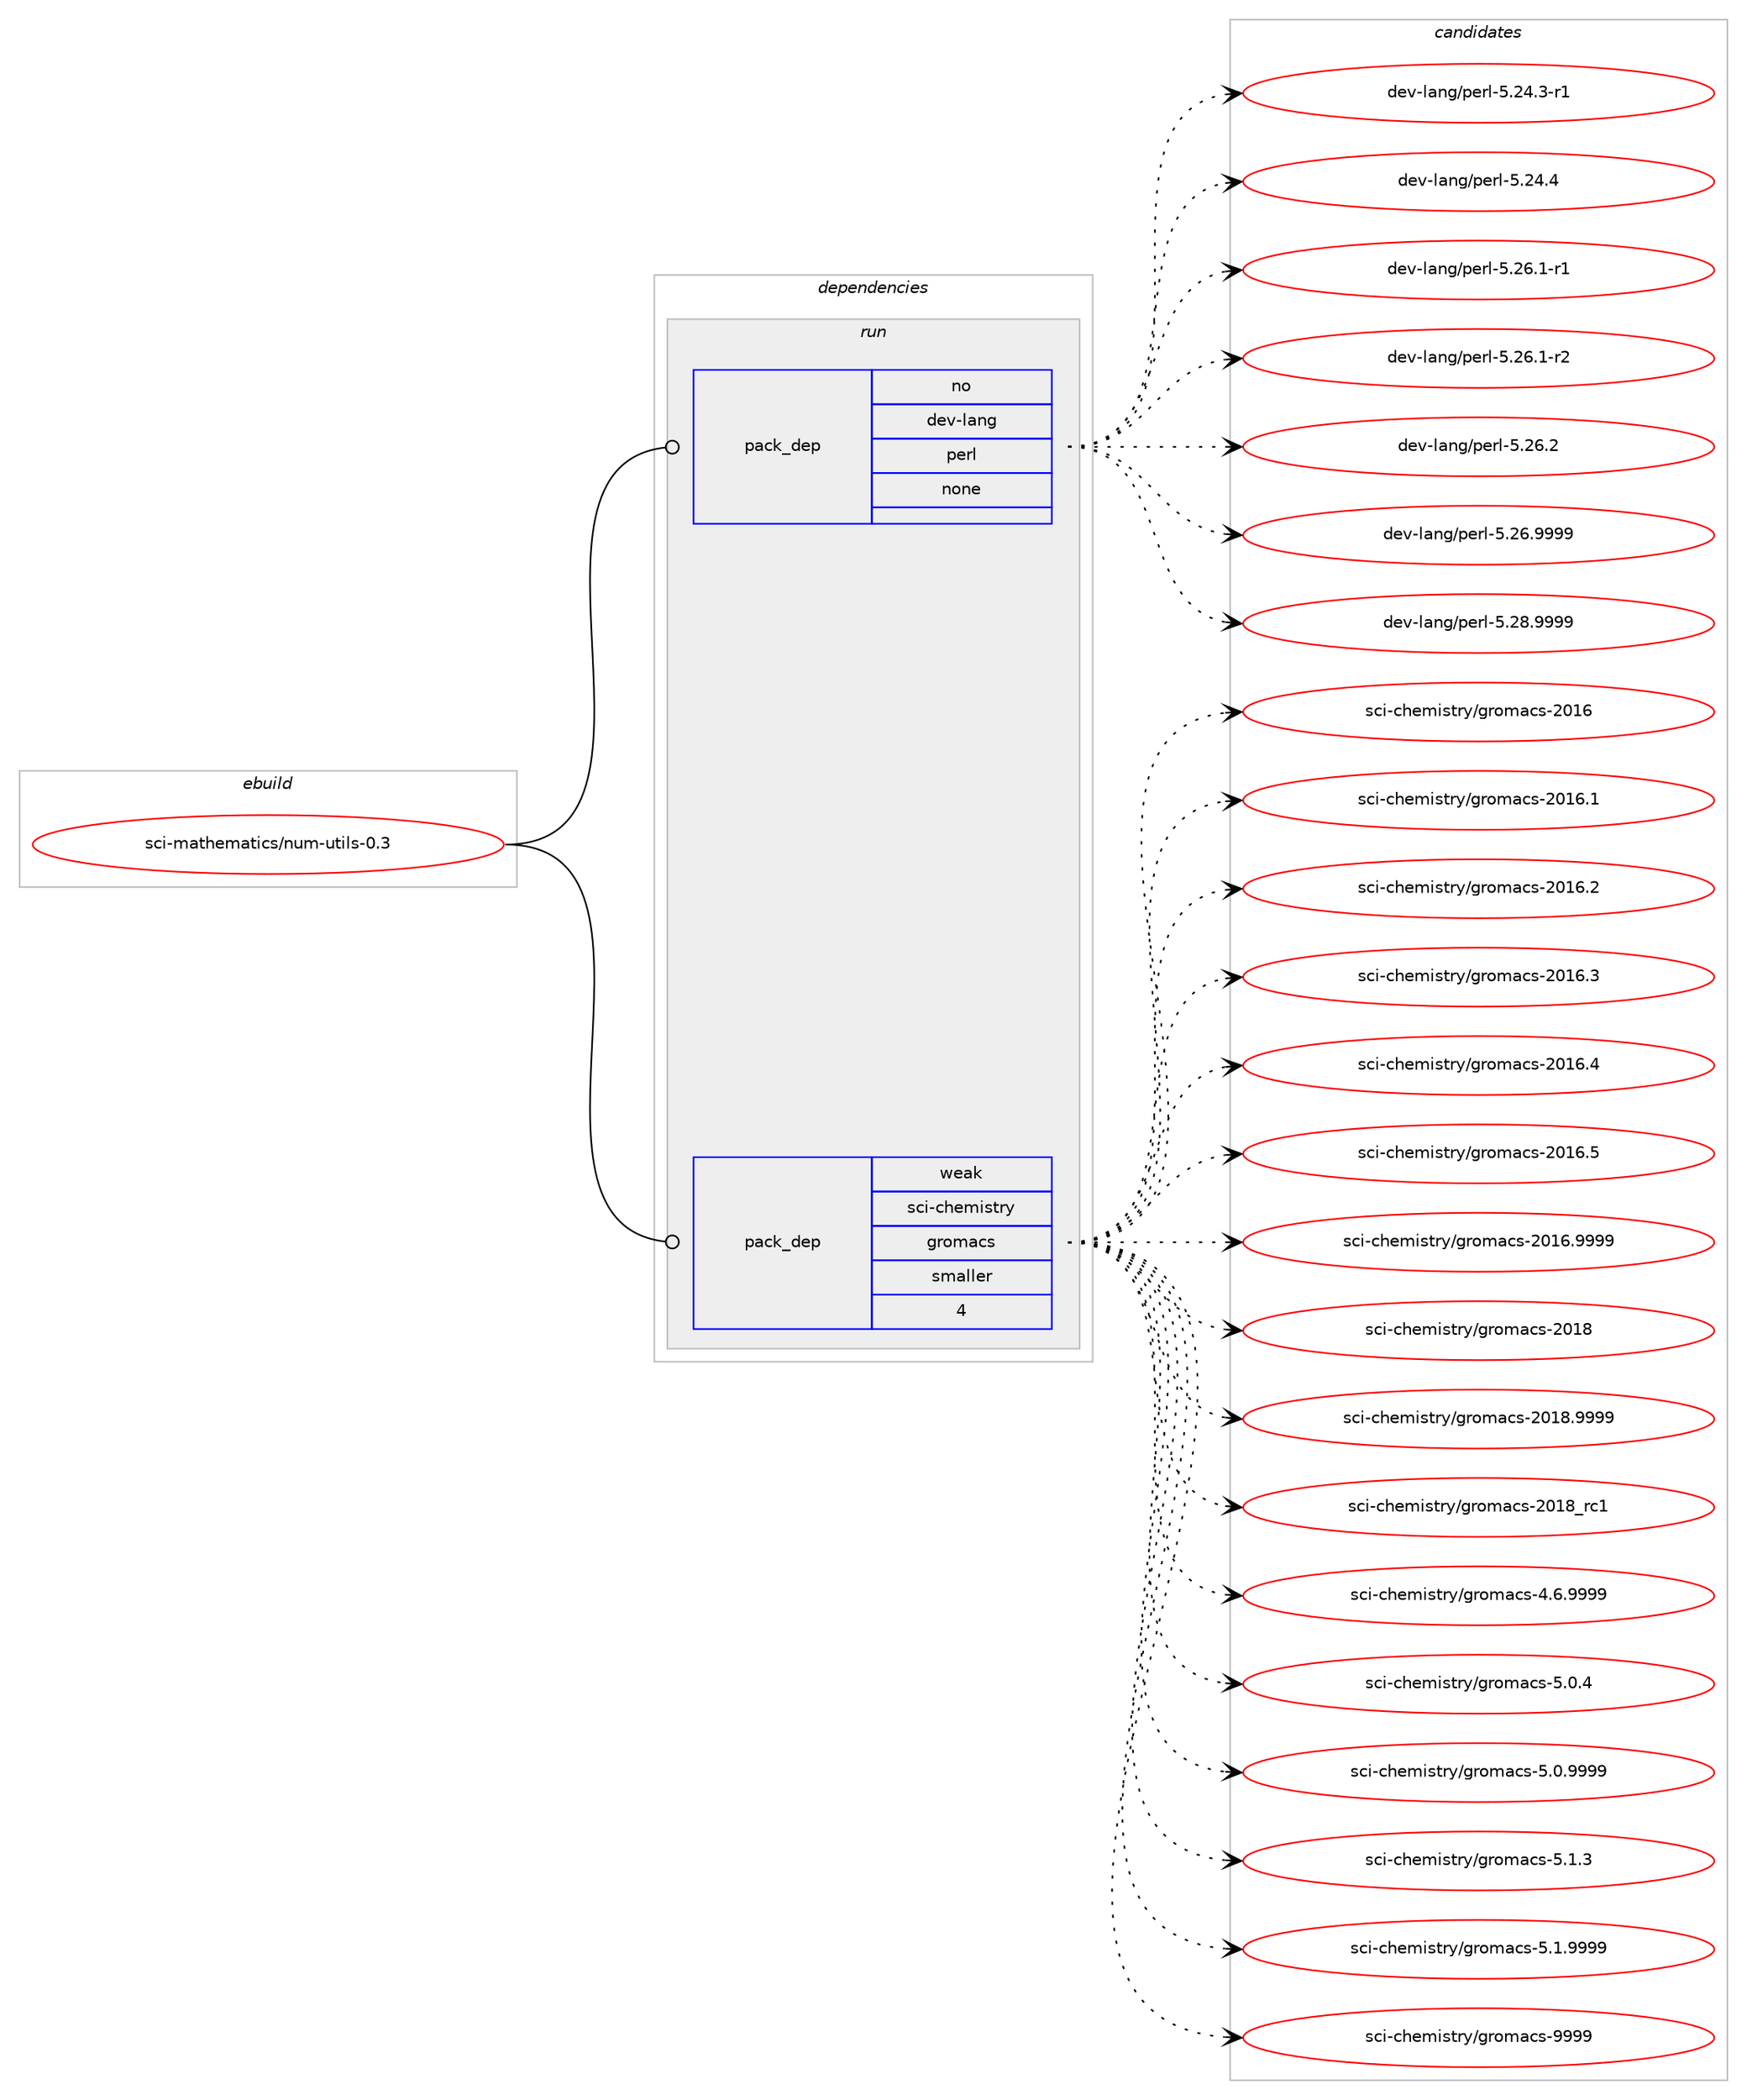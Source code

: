 digraph prolog {

# *************
# Graph options
# *************

newrank=true;
concentrate=true;
compound=true;
graph [rankdir=LR,fontname=Helvetica,fontsize=10,ranksep=1.5];#, ranksep=2.5, nodesep=0.2];
edge  [arrowhead=vee];
node  [fontname=Helvetica,fontsize=10];

# **********
# The ebuild
# **********

subgraph cluster_leftcol {
color=gray;
rank=same;
label=<<i>ebuild</i>>;
id [label="sci-mathematics/num-utils-0.3", color=red, width=4, href="../sci-mathematics/num-utils-0.3.svg"];
}

# ****************
# The dependencies
# ****************

subgraph cluster_midcol {
color=gray;
label=<<i>dependencies</i>>;
subgraph cluster_compile {
fillcolor="#eeeeee";
style=filled;
label=<<i>compile</i>>;
}
subgraph cluster_compileandrun {
fillcolor="#eeeeee";
style=filled;
label=<<i>compile and run</i>>;
}
subgraph cluster_run {
fillcolor="#eeeeee";
style=filled;
label=<<i>run</i>>;
subgraph pack1865 {
dependency2794 [label=<<TABLE BORDER="0" CELLBORDER="1" CELLSPACING="0" CELLPADDING="4" WIDTH="220"><TR><TD ROWSPAN="6" CELLPADDING="30">pack_dep</TD></TR><TR><TD WIDTH="110">no</TD></TR><TR><TD>dev-lang</TD></TR><TR><TD>perl</TD></TR><TR><TD>none</TD></TR><TR><TD></TD></TR></TABLE>>, shape=none, color=blue];
}
id:e -> dependency2794:w [weight=20,style="solid",arrowhead="odot"];
subgraph pack1866 {
dependency2795 [label=<<TABLE BORDER="0" CELLBORDER="1" CELLSPACING="0" CELLPADDING="4" WIDTH="220"><TR><TD ROWSPAN="6" CELLPADDING="30">pack_dep</TD></TR><TR><TD WIDTH="110">weak</TD></TR><TR><TD>sci-chemistry</TD></TR><TR><TD>gromacs</TD></TR><TR><TD>smaller</TD></TR><TR><TD>4</TD></TR></TABLE>>, shape=none, color=blue];
}
id:e -> dependency2795:w [weight=20,style="solid",arrowhead="odot"];
}
}

# **************
# The candidates
# **************

subgraph cluster_choices {
rank=same;
color=gray;
label=<<i>candidates</i>>;

subgraph choice1865 {
color=black;
nodesep=1;
choice100101118451089711010347112101114108455346505246514511449 [label="dev-lang/perl-5.24.3-r1", color=red, width=4,href="../dev-lang/perl-5.24.3-r1.svg"];
choice10010111845108971101034711210111410845534650524652 [label="dev-lang/perl-5.24.4", color=red, width=4,href="../dev-lang/perl-5.24.4.svg"];
choice100101118451089711010347112101114108455346505446494511449 [label="dev-lang/perl-5.26.1-r1", color=red, width=4,href="../dev-lang/perl-5.26.1-r1.svg"];
choice100101118451089711010347112101114108455346505446494511450 [label="dev-lang/perl-5.26.1-r2", color=red, width=4,href="../dev-lang/perl-5.26.1-r2.svg"];
choice10010111845108971101034711210111410845534650544650 [label="dev-lang/perl-5.26.2", color=red, width=4,href="../dev-lang/perl-5.26.2.svg"];
choice10010111845108971101034711210111410845534650544657575757 [label="dev-lang/perl-5.26.9999", color=red, width=4,href="../dev-lang/perl-5.26.9999.svg"];
choice10010111845108971101034711210111410845534650564657575757 [label="dev-lang/perl-5.28.9999", color=red, width=4,href="../dev-lang/perl-5.28.9999.svg"];
dependency2794:e -> choice100101118451089711010347112101114108455346505246514511449:w [style=dotted,weight="100"];
dependency2794:e -> choice10010111845108971101034711210111410845534650524652:w [style=dotted,weight="100"];
dependency2794:e -> choice100101118451089711010347112101114108455346505446494511449:w [style=dotted,weight="100"];
dependency2794:e -> choice100101118451089711010347112101114108455346505446494511450:w [style=dotted,weight="100"];
dependency2794:e -> choice10010111845108971101034711210111410845534650544650:w [style=dotted,weight="100"];
dependency2794:e -> choice10010111845108971101034711210111410845534650544657575757:w [style=dotted,weight="100"];
dependency2794:e -> choice10010111845108971101034711210111410845534650564657575757:w [style=dotted,weight="100"];
}
subgraph choice1866 {
color=black;
nodesep=1;
choice1159910545991041011091051151161141214710311411110997991154550484954 [label="sci-chemistry/gromacs-2016", color=red, width=4,href="../sci-chemistry/gromacs-2016.svg"];
choice11599105459910410110910511511611412147103114111109979911545504849544649 [label="sci-chemistry/gromacs-2016.1", color=red, width=4,href="../sci-chemistry/gromacs-2016.1.svg"];
choice11599105459910410110910511511611412147103114111109979911545504849544650 [label="sci-chemistry/gromacs-2016.2", color=red, width=4,href="../sci-chemistry/gromacs-2016.2.svg"];
choice11599105459910410110910511511611412147103114111109979911545504849544651 [label="sci-chemistry/gromacs-2016.3", color=red, width=4,href="../sci-chemistry/gromacs-2016.3.svg"];
choice11599105459910410110910511511611412147103114111109979911545504849544652 [label="sci-chemistry/gromacs-2016.4", color=red, width=4,href="../sci-chemistry/gromacs-2016.4.svg"];
choice11599105459910410110910511511611412147103114111109979911545504849544653 [label="sci-chemistry/gromacs-2016.5", color=red, width=4,href="../sci-chemistry/gromacs-2016.5.svg"];
choice11599105459910410110910511511611412147103114111109979911545504849544657575757 [label="sci-chemistry/gromacs-2016.9999", color=red, width=4,href="../sci-chemistry/gromacs-2016.9999.svg"];
choice1159910545991041011091051151161141214710311411110997991154550484956 [label="sci-chemistry/gromacs-2018", color=red, width=4,href="../sci-chemistry/gromacs-2018.svg"];
choice11599105459910410110910511511611412147103114111109979911545504849564657575757 [label="sci-chemistry/gromacs-2018.9999", color=red, width=4,href="../sci-chemistry/gromacs-2018.9999.svg"];
choice1159910545991041011091051151161141214710311411110997991154550484956951149949 [label="sci-chemistry/gromacs-2018_rc1", color=red, width=4,href="../sci-chemistry/gromacs-2018_rc1.svg"];
choice115991054599104101109105115116114121471031141111099799115455246544657575757 [label="sci-chemistry/gromacs-4.6.9999", color=red, width=4,href="../sci-chemistry/gromacs-4.6.9999.svg"];
choice115991054599104101109105115116114121471031141111099799115455346484652 [label="sci-chemistry/gromacs-5.0.4", color=red, width=4,href="../sci-chemistry/gromacs-5.0.4.svg"];
choice115991054599104101109105115116114121471031141111099799115455346484657575757 [label="sci-chemistry/gromacs-5.0.9999", color=red, width=4,href="../sci-chemistry/gromacs-5.0.9999.svg"];
choice115991054599104101109105115116114121471031141111099799115455346494651 [label="sci-chemistry/gromacs-5.1.3", color=red, width=4,href="../sci-chemistry/gromacs-5.1.3.svg"];
choice115991054599104101109105115116114121471031141111099799115455346494657575757 [label="sci-chemistry/gromacs-5.1.9999", color=red, width=4,href="../sci-chemistry/gromacs-5.1.9999.svg"];
choice1159910545991041011091051151161141214710311411110997991154557575757 [label="sci-chemistry/gromacs-9999", color=red, width=4,href="../sci-chemistry/gromacs-9999.svg"];
dependency2795:e -> choice1159910545991041011091051151161141214710311411110997991154550484954:w [style=dotted,weight="100"];
dependency2795:e -> choice11599105459910410110910511511611412147103114111109979911545504849544649:w [style=dotted,weight="100"];
dependency2795:e -> choice11599105459910410110910511511611412147103114111109979911545504849544650:w [style=dotted,weight="100"];
dependency2795:e -> choice11599105459910410110910511511611412147103114111109979911545504849544651:w [style=dotted,weight="100"];
dependency2795:e -> choice11599105459910410110910511511611412147103114111109979911545504849544652:w [style=dotted,weight="100"];
dependency2795:e -> choice11599105459910410110910511511611412147103114111109979911545504849544653:w [style=dotted,weight="100"];
dependency2795:e -> choice11599105459910410110910511511611412147103114111109979911545504849544657575757:w [style=dotted,weight="100"];
dependency2795:e -> choice1159910545991041011091051151161141214710311411110997991154550484956:w [style=dotted,weight="100"];
dependency2795:e -> choice11599105459910410110910511511611412147103114111109979911545504849564657575757:w [style=dotted,weight="100"];
dependency2795:e -> choice1159910545991041011091051151161141214710311411110997991154550484956951149949:w [style=dotted,weight="100"];
dependency2795:e -> choice115991054599104101109105115116114121471031141111099799115455246544657575757:w [style=dotted,weight="100"];
dependency2795:e -> choice115991054599104101109105115116114121471031141111099799115455346484652:w [style=dotted,weight="100"];
dependency2795:e -> choice115991054599104101109105115116114121471031141111099799115455346484657575757:w [style=dotted,weight="100"];
dependency2795:e -> choice115991054599104101109105115116114121471031141111099799115455346494651:w [style=dotted,weight="100"];
dependency2795:e -> choice115991054599104101109105115116114121471031141111099799115455346494657575757:w [style=dotted,weight="100"];
dependency2795:e -> choice1159910545991041011091051151161141214710311411110997991154557575757:w [style=dotted,weight="100"];
}
}

}
